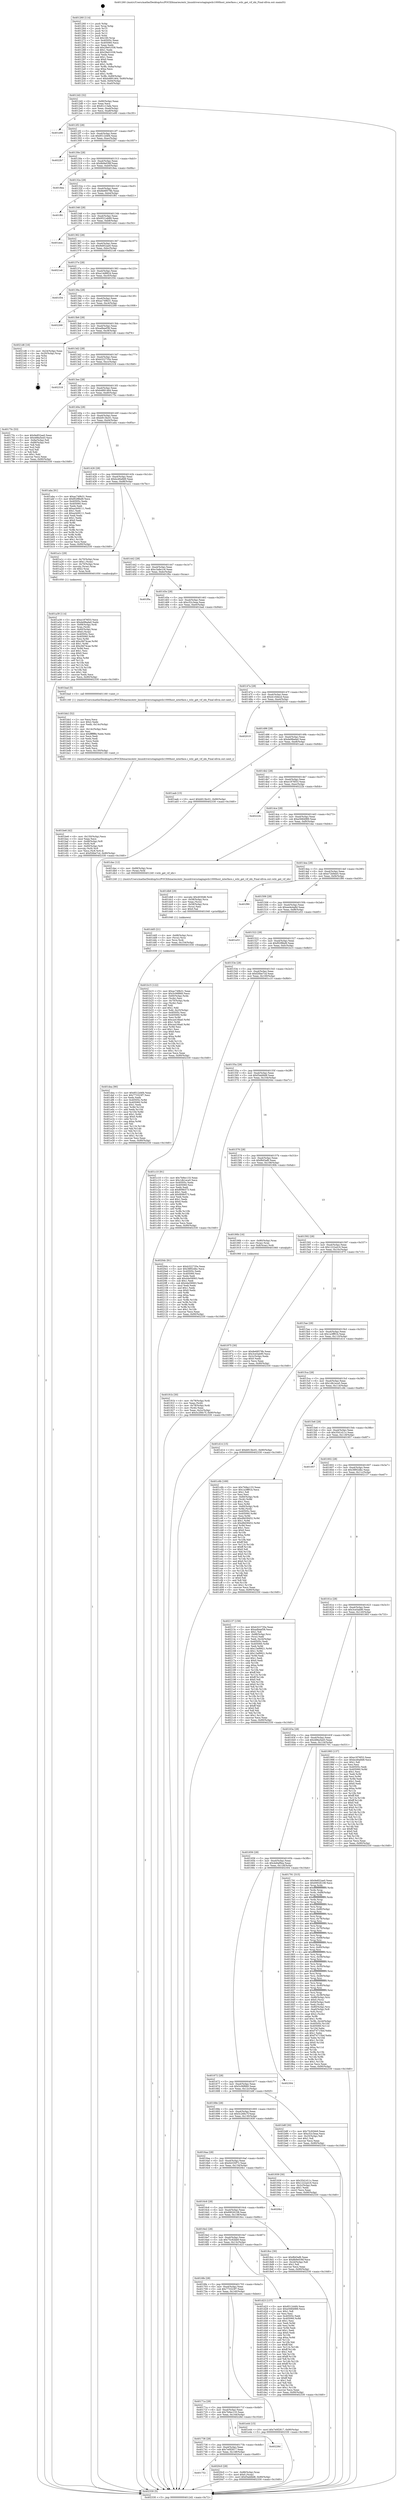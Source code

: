 digraph "0x401260" {
  label = "0x401260 (/mnt/c/Users/mathe/Desktop/tcc/POCII/binaries/extr_linuxdriversstagingwilc1000host_interface.c_wilc_get_vif_idx_Final-ollvm.out::main(0))"
  labelloc = "t"
  node[shape=record]

  Entry [label="",width=0.3,height=0.3,shape=circle,fillcolor=black,style=filled]
  "0x4012d2" [label="{
     0x4012d2 [32]\l
     | [instrs]\l
     &nbsp;&nbsp;0x4012d2 \<+6\>: mov -0x90(%rbp),%eax\l
     &nbsp;&nbsp;0x4012d8 \<+2\>: mov %eax,%ecx\l
     &nbsp;&nbsp;0x4012da \<+6\>: sub $0x81c13afa,%ecx\l
     &nbsp;&nbsp;0x4012e0 \<+6\>: mov %eax,-0xa4(%rbp)\l
     &nbsp;&nbsp;0x4012e6 \<+6\>: mov %ecx,-0xa8(%rbp)\l
     &nbsp;&nbsp;0x4012ec \<+6\>: je 0000000000401e90 \<main+0xc30\>\l
  }"]
  "0x401e90" [label="{
     0x401e90\l
  }", style=dashed]
  "0x4012f2" [label="{
     0x4012f2 [28]\l
     | [instrs]\l
     &nbsp;&nbsp;0x4012f2 \<+5\>: jmp 00000000004012f7 \<main+0x97\>\l
     &nbsp;&nbsp;0x4012f7 \<+6\>: mov -0xa4(%rbp),%eax\l
     &nbsp;&nbsp;0x4012fd \<+5\>: sub $0x8512d4f4,%eax\l
     &nbsp;&nbsp;0x401302 \<+6\>: mov %eax,-0xac(%rbp)\l
     &nbsp;&nbsp;0x401308 \<+6\>: je 00000000004022b7 \<main+0x1057\>\l
  }"]
  Exit [label="",width=0.3,height=0.3,shape=circle,fillcolor=black,style=filled,peripheries=2]
  "0x4022b7" [label="{
     0x4022b7\l
  }", style=dashed]
  "0x40130e" [label="{
     0x40130e [28]\l
     | [instrs]\l
     &nbsp;&nbsp;0x40130e \<+5\>: jmp 0000000000401313 \<main+0xb3\>\l
     &nbsp;&nbsp;0x401313 \<+6\>: mov -0xa4(%rbp),%eax\l
     &nbsp;&nbsp;0x401319 \<+5\>: sub $0x8b9e036f,%eax\l
     &nbsp;&nbsp;0x40131e \<+6\>: mov %eax,-0xb0(%rbp)\l
     &nbsp;&nbsp;0x401324 \<+6\>: je 00000000004018ea \<main+0x68a\>\l
  }"]
  "0x401752" [label="{
     0x401752\l
  }", style=dashed]
  "0x4018ea" [label="{
     0x4018ea\l
  }", style=dashed]
  "0x40132a" [label="{
     0x40132a [28]\l
     | [instrs]\l
     &nbsp;&nbsp;0x40132a \<+5\>: jmp 000000000040132f \<main+0xcf\>\l
     &nbsp;&nbsp;0x40132f \<+6\>: mov -0xa4(%rbp),%eax\l
     &nbsp;&nbsp;0x401335 \<+5\>: sub $0x8e68578b,%eax\l
     &nbsp;&nbsp;0x40133a \<+6\>: mov %eax,-0xb4(%rbp)\l
     &nbsp;&nbsp;0x401340 \<+6\>: je 0000000000401f81 \<main+0xd21\>\l
  }"]
  "0x4020c0" [label="{
     0x4020c0 [28]\l
     | [instrs]\l
     &nbsp;&nbsp;0x4020c0 \<+7\>: mov -0x88(%rbp),%rax\l
     &nbsp;&nbsp;0x4020c7 \<+6\>: movl $0x0,(%rax)\l
     &nbsp;&nbsp;0x4020cd \<+10\>: movl $0xf3abfdd8,-0x90(%rbp)\l
     &nbsp;&nbsp;0x4020d7 \<+5\>: jmp 0000000000402330 \<main+0x10d0\>\l
  }"]
  "0x401f81" [label="{
     0x401f81\l
  }", style=dashed]
  "0x401346" [label="{
     0x401346 [28]\l
     | [instrs]\l
     &nbsp;&nbsp;0x401346 \<+5\>: jmp 000000000040134b \<main+0xeb\>\l
     &nbsp;&nbsp;0x40134b \<+6\>: mov -0xa4(%rbp),%eax\l
     &nbsp;&nbsp;0x401351 \<+5\>: sub $0x9521eb89,%eax\l
     &nbsp;&nbsp;0x401356 \<+6\>: mov %eax,-0xb8(%rbp)\l
     &nbsp;&nbsp;0x40135c \<+6\>: je 0000000000401eb4 \<main+0xc54\>\l
  }"]
  "0x401736" [label="{
     0x401736 [28]\l
     | [instrs]\l
     &nbsp;&nbsp;0x401736 \<+5\>: jmp 000000000040173b \<main+0x4db\>\l
     &nbsp;&nbsp;0x40173b \<+6\>: mov -0xa4(%rbp),%eax\l
     &nbsp;&nbsp;0x401741 \<+5\>: sub $0x7e0f2817,%eax\l
     &nbsp;&nbsp;0x401746 \<+6\>: mov %eax,-0x148(%rbp)\l
     &nbsp;&nbsp;0x40174c \<+6\>: je 00000000004020c0 \<main+0xe60\>\l
  }"]
  "0x401eb4" [label="{
     0x401eb4\l
  }", style=dashed]
  "0x401362" [label="{
     0x401362 [28]\l
     | [instrs]\l
     &nbsp;&nbsp;0x401362 \<+5\>: jmp 0000000000401367 \<main+0x107\>\l
     &nbsp;&nbsp;0x401367 \<+6\>: mov -0xa4(%rbp),%eax\l
     &nbsp;&nbsp;0x40136d \<+5\>: sub $0x9e852ae0,%eax\l
     &nbsp;&nbsp;0x401372 \<+6\>: mov %eax,-0xbc(%rbp)\l
     &nbsp;&nbsp;0x401378 \<+6\>: je 00000000004021e6 \<main+0xf86\>\l
  }"]
  "0x40228d" [label="{
     0x40228d\l
  }", style=dashed]
  "0x4021e6" [label="{
     0x4021e6\l
  }", style=dashed]
  "0x40137e" [label="{
     0x40137e [28]\l
     | [instrs]\l
     &nbsp;&nbsp;0x40137e \<+5\>: jmp 0000000000401383 \<main+0x123\>\l
     &nbsp;&nbsp;0x401383 \<+6\>: mov -0xa4(%rbp),%eax\l
     &nbsp;&nbsp;0x401389 \<+5\>: sub $0xa14d8824,%eax\l
     &nbsp;&nbsp;0x40138e \<+6\>: mov %eax,-0xc0(%rbp)\l
     &nbsp;&nbsp;0x401394 \<+6\>: je 0000000000401f34 \<main+0xcd4\>\l
  }"]
  "0x40171a" [label="{
     0x40171a [28]\l
     | [instrs]\l
     &nbsp;&nbsp;0x40171a \<+5\>: jmp 000000000040171f \<main+0x4bf\>\l
     &nbsp;&nbsp;0x40171f \<+6\>: mov -0xa4(%rbp),%eax\l
     &nbsp;&nbsp;0x401725 \<+5\>: sub $0x7b9ec133,%eax\l
     &nbsp;&nbsp;0x40172a \<+6\>: mov %eax,-0x144(%rbp)\l
     &nbsp;&nbsp;0x401730 \<+6\>: je 000000000040228d \<main+0x102d\>\l
  }"]
  "0x401f34" [label="{
     0x401f34\l
  }", style=dashed]
  "0x40139a" [label="{
     0x40139a [28]\l
     | [instrs]\l
     &nbsp;&nbsp;0x40139a \<+5\>: jmp 000000000040139f \<main+0x13f\>\l
     &nbsp;&nbsp;0x40139f \<+6\>: mov -0xa4(%rbp),%eax\l
     &nbsp;&nbsp;0x4013a5 \<+5\>: sub $0xac749b31,%eax\l
     &nbsp;&nbsp;0x4013aa \<+6\>: mov %eax,-0xc4(%rbp)\l
     &nbsp;&nbsp;0x4013b0 \<+6\>: je 0000000000402268 \<main+0x1008\>\l
  }"]
  "0x401e44" [label="{
     0x401e44 [15]\l
     | [instrs]\l
     &nbsp;&nbsp;0x401e44 \<+10\>: movl $0x7e0f2817,-0x90(%rbp)\l
     &nbsp;&nbsp;0x401e4e \<+5\>: jmp 0000000000402330 \<main+0x10d0\>\l
  }"]
  "0x402268" [label="{
     0x402268\l
  }", style=dashed]
  "0x4013b6" [label="{
     0x4013b6 [28]\l
     | [instrs]\l
     &nbsp;&nbsp;0x4013b6 \<+5\>: jmp 00000000004013bb \<main+0x15b\>\l
     &nbsp;&nbsp;0x4013bb \<+6\>: mov -0xa4(%rbp),%eax\l
     &nbsp;&nbsp;0x4013c1 \<+5\>: sub $0xadbeef38,%eax\l
     &nbsp;&nbsp;0x4013c6 \<+6\>: mov %eax,-0xc8(%rbp)\l
     &nbsp;&nbsp;0x4013cc \<+6\>: je 00000000004021d6 \<main+0xf76\>\l
  }"]
  "0x401dea" [label="{
     0x401dea [90]\l
     | [instrs]\l
     &nbsp;&nbsp;0x401dea \<+5\>: mov $0x8512d4f4,%eax\l
     &nbsp;&nbsp;0x401def \<+5\>: mov $0x773323f7,%esi\l
     &nbsp;&nbsp;0x401df4 \<+2\>: xor %edx,%edx\l
     &nbsp;&nbsp;0x401df6 \<+8\>: mov 0x40505c,%r8d\l
     &nbsp;&nbsp;0x401dfe \<+8\>: mov 0x405060,%r9d\l
     &nbsp;&nbsp;0x401e06 \<+3\>: sub $0x1,%edx\l
     &nbsp;&nbsp;0x401e09 \<+3\>: mov %r8d,%r10d\l
     &nbsp;&nbsp;0x401e0c \<+3\>: add %edx,%r10d\l
     &nbsp;&nbsp;0x401e0f \<+4\>: imul %r10d,%r8d\l
     &nbsp;&nbsp;0x401e13 \<+4\>: and $0x1,%r8d\l
     &nbsp;&nbsp;0x401e17 \<+4\>: cmp $0x0,%r8d\l
     &nbsp;&nbsp;0x401e1b \<+4\>: sete %r11b\l
     &nbsp;&nbsp;0x401e1f \<+4\>: cmp $0xa,%r9d\l
     &nbsp;&nbsp;0x401e23 \<+3\>: setl %bl\l
     &nbsp;&nbsp;0x401e26 \<+3\>: mov %r11b,%r14b\l
     &nbsp;&nbsp;0x401e29 \<+3\>: and %bl,%r14b\l
     &nbsp;&nbsp;0x401e2c \<+3\>: xor %bl,%r11b\l
     &nbsp;&nbsp;0x401e2f \<+3\>: or %r11b,%r14b\l
     &nbsp;&nbsp;0x401e32 \<+4\>: test $0x1,%r14b\l
     &nbsp;&nbsp;0x401e36 \<+3\>: cmovne %esi,%eax\l
     &nbsp;&nbsp;0x401e39 \<+6\>: mov %eax,-0x90(%rbp)\l
     &nbsp;&nbsp;0x401e3f \<+5\>: jmp 0000000000402330 \<main+0x10d0\>\l
  }"]
  "0x4021d6" [label="{
     0x4021d6 [16]\l
     | [instrs]\l
     &nbsp;&nbsp;0x4021d6 \<+3\>: mov -0x24(%rbp),%eax\l
     &nbsp;&nbsp;0x4021d9 \<+4\>: lea -0x20(%rbp),%rsp\l
     &nbsp;&nbsp;0x4021dd \<+1\>: pop %rbx\l
     &nbsp;&nbsp;0x4021de \<+2\>: pop %r12\l
     &nbsp;&nbsp;0x4021e0 \<+2\>: pop %r14\l
     &nbsp;&nbsp;0x4021e2 \<+2\>: pop %r15\l
     &nbsp;&nbsp;0x4021e4 \<+1\>: pop %rbp\l
     &nbsp;&nbsp;0x4021e5 \<+1\>: ret\l
  }"]
  "0x4013d2" [label="{
     0x4013d2 [28]\l
     | [instrs]\l
     &nbsp;&nbsp;0x4013d2 \<+5\>: jmp 00000000004013d7 \<main+0x177\>\l
     &nbsp;&nbsp;0x4013d7 \<+6\>: mov -0xa4(%rbp),%eax\l
     &nbsp;&nbsp;0x4013dd \<+5\>: sub $0xb322735e,%eax\l
     &nbsp;&nbsp;0x4013e2 \<+6\>: mov %eax,-0xcc(%rbp)\l
     &nbsp;&nbsp;0x4013e8 \<+6\>: je 0000000000402318 \<main+0x10b8\>\l
  }"]
  "0x401dd5" [label="{
     0x401dd5 [21]\l
     | [instrs]\l
     &nbsp;&nbsp;0x401dd5 \<+4\>: mov -0x68(%rbp),%rcx\l
     &nbsp;&nbsp;0x401dd9 \<+3\>: mov (%rcx),%rcx\l
     &nbsp;&nbsp;0x401ddc \<+3\>: mov %rcx,%rdi\l
     &nbsp;&nbsp;0x401ddf \<+6\>: mov %eax,-0x154(%rbp)\l
     &nbsp;&nbsp;0x401de5 \<+5\>: call 0000000000401030 \<free@plt\>\l
     | [calls]\l
     &nbsp;&nbsp;0x401030 \{1\} (unknown)\l
  }"]
  "0x402318" [label="{
     0x402318\l
  }", style=dashed]
  "0x4013ee" [label="{
     0x4013ee [28]\l
     | [instrs]\l
     &nbsp;&nbsp;0x4013ee \<+5\>: jmp 00000000004013f3 \<main+0x193\>\l
     &nbsp;&nbsp;0x4013f3 \<+6\>: mov -0xa4(%rbp),%eax\l
     &nbsp;&nbsp;0x4013f9 \<+5\>: sub $0xb4891464,%eax\l
     &nbsp;&nbsp;0x4013fe \<+6\>: mov %eax,-0xd0(%rbp)\l
     &nbsp;&nbsp;0x401404 \<+6\>: je 000000000040175c \<main+0x4fc\>\l
  }"]
  "0x401db8" [label="{
     0x401db8 [29]\l
     | [instrs]\l
     &nbsp;&nbsp;0x401db8 \<+10\>: movabs $0x4030d6,%rdi\l
     &nbsp;&nbsp;0x401dc2 \<+4\>: mov -0x58(%rbp),%rcx\l
     &nbsp;&nbsp;0x401dc6 \<+2\>: mov %eax,(%rcx)\l
     &nbsp;&nbsp;0x401dc8 \<+4\>: mov -0x58(%rbp),%rcx\l
     &nbsp;&nbsp;0x401dcc \<+2\>: mov (%rcx),%esi\l
     &nbsp;&nbsp;0x401dce \<+2\>: mov $0x0,%al\l
     &nbsp;&nbsp;0x401dd0 \<+5\>: call 0000000000401040 \<printf@plt\>\l
     | [calls]\l
     &nbsp;&nbsp;0x401040 \{1\} (unknown)\l
  }"]
  "0x40175c" [label="{
     0x40175c [53]\l
     | [instrs]\l
     &nbsp;&nbsp;0x40175c \<+5\>: mov $0x9e852ae0,%eax\l
     &nbsp;&nbsp;0x401761 \<+5\>: mov $0x488a5ed3,%ecx\l
     &nbsp;&nbsp;0x401766 \<+6\>: mov -0x8a(%rbp),%dl\l
     &nbsp;&nbsp;0x40176c \<+7\>: mov -0x89(%rbp),%sil\l
     &nbsp;&nbsp;0x401773 \<+3\>: mov %dl,%dil\l
     &nbsp;&nbsp;0x401776 \<+3\>: and %sil,%dil\l
     &nbsp;&nbsp;0x401779 \<+3\>: xor %sil,%dl\l
     &nbsp;&nbsp;0x40177c \<+3\>: or %dl,%dil\l
     &nbsp;&nbsp;0x40177f \<+4\>: test $0x1,%dil\l
     &nbsp;&nbsp;0x401783 \<+3\>: cmovne %ecx,%eax\l
     &nbsp;&nbsp;0x401786 \<+6\>: mov %eax,-0x90(%rbp)\l
     &nbsp;&nbsp;0x40178c \<+5\>: jmp 0000000000402330 \<main+0x10d0\>\l
  }"]
  "0x40140a" [label="{
     0x40140a [28]\l
     | [instrs]\l
     &nbsp;&nbsp;0x40140a \<+5\>: jmp 000000000040140f \<main+0x1af\>\l
     &nbsp;&nbsp;0x40140f \<+6\>: mov -0xa4(%rbp),%eax\l
     &nbsp;&nbsp;0x401415 \<+5\>: sub $0xb913bc01,%eax\l
     &nbsp;&nbsp;0x40141a \<+6\>: mov %eax,-0xd4(%rbp)\l
     &nbsp;&nbsp;0x401420 \<+6\>: je 0000000000401aba \<main+0x85a\>\l
  }"]
  "0x402330" [label="{
     0x402330 [5]\l
     | [instrs]\l
     &nbsp;&nbsp;0x402330 \<+5\>: jmp 00000000004012d2 \<main+0x72\>\l
  }"]
  "0x401260" [label="{
     0x401260 [114]\l
     | [instrs]\l
     &nbsp;&nbsp;0x401260 \<+1\>: push %rbp\l
     &nbsp;&nbsp;0x401261 \<+3\>: mov %rsp,%rbp\l
     &nbsp;&nbsp;0x401264 \<+2\>: push %r15\l
     &nbsp;&nbsp;0x401266 \<+2\>: push %r14\l
     &nbsp;&nbsp;0x401268 \<+2\>: push %r12\l
     &nbsp;&nbsp;0x40126a \<+1\>: push %rbx\l
     &nbsp;&nbsp;0x40126b \<+7\>: sub $0x160,%rsp\l
     &nbsp;&nbsp;0x401272 \<+7\>: mov 0x40505c,%eax\l
     &nbsp;&nbsp;0x401279 \<+7\>: mov 0x405060,%ecx\l
     &nbsp;&nbsp;0x401280 \<+2\>: mov %eax,%edx\l
     &nbsp;&nbsp;0x401282 \<+6\>: add $0x29e01038,%edx\l
     &nbsp;&nbsp;0x401288 \<+3\>: sub $0x1,%edx\l
     &nbsp;&nbsp;0x40128b \<+6\>: sub $0x29e01038,%edx\l
     &nbsp;&nbsp;0x401291 \<+3\>: imul %edx,%eax\l
     &nbsp;&nbsp;0x401294 \<+3\>: and $0x1,%eax\l
     &nbsp;&nbsp;0x401297 \<+3\>: cmp $0x0,%eax\l
     &nbsp;&nbsp;0x40129a \<+4\>: sete %r8b\l
     &nbsp;&nbsp;0x40129e \<+4\>: and $0x1,%r8b\l
     &nbsp;&nbsp;0x4012a2 \<+7\>: mov %r8b,-0x8a(%rbp)\l
     &nbsp;&nbsp;0x4012a9 \<+3\>: cmp $0xa,%ecx\l
     &nbsp;&nbsp;0x4012ac \<+4\>: setl %r8b\l
     &nbsp;&nbsp;0x4012b0 \<+4\>: and $0x1,%r8b\l
     &nbsp;&nbsp;0x4012b4 \<+7\>: mov %r8b,-0x89(%rbp)\l
     &nbsp;&nbsp;0x4012bb \<+10\>: movl $0xb4891464,-0x90(%rbp)\l
     &nbsp;&nbsp;0x4012c5 \<+6\>: mov %edi,-0x94(%rbp)\l
     &nbsp;&nbsp;0x4012cb \<+7\>: mov %rsi,-0xa0(%rbp)\l
  }"]
  "0x4016fe" [label="{
     0x4016fe [28]\l
     | [instrs]\l
     &nbsp;&nbsp;0x4016fe \<+5\>: jmp 0000000000401703 \<main+0x4a3\>\l
     &nbsp;&nbsp;0x401703 \<+6\>: mov -0xa4(%rbp),%eax\l
     &nbsp;&nbsp;0x401709 \<+5\>: sub $0x773323f7,%eax\l
     &nbsp;&nbsp;0x40170e \<+6\>: mov %eax,-0x140(%rbp)\l
     &nbsp;&nbsp;0x401714 \<+6\>: je 0000000000401e44 \<main+0xbe4\>\l
  }"]
  "0x401aba" [label="{
     0x401aba [91]\l
     | [instrs]\l
     &nbsp;&nbsp;0x401aba \<+5\>: mov $0xac749b31,%eax\l
     &nbsp;&nbsp;0x401abf \<+5\>: mov $0xf02f8bd9,%ecx\l
     &nbsp;&nbsp;0x401ac4 \<+7\>: mov 0x40505c,%edx\l
     &nbsp;&nbsp;0x401acb \<+7\>: mov 0x405060,%esi\l
     &nbsp;&nbsp;0x401ad2 \<+2\>: mov %edx,%edi\l
     &nbsp;&nbsp;0x401ad4 \<+6\>: add $0xacb09111,%edi\l
     &nbsp;&nbsp;0x401ada \<+3\>: sub $0x1,%edi\l
     &nbsp;&nbsp;0x401add \<+6\>: sub $0xacb09111,%edi\l
     &nbsp;&nbsp;0x401ae3 \<+3\>: imul %edi,%edx\l
     &nbsp;&nbsp;0x401ae6 \<+3\>: and $0x1,%edx\l
     &nbsp;&nbsp;0x401ae9 \<+3\>: cmp $0x0,%edx\l
     &nbsp;&nbsp;0x401aec \<+4\>: sete %r8b\l
     &nbsp;&nbsp;0x401af0 \<+3\>: cmp $0xa,%esi\l
     &nbsp;&nbsp;0x401af3 \<+4\>: setl %r9b\l
     &nbsp;&nbsp;0x401af7 \<+3\>: mov %r8b,%r10b\l
     &nbsp;&nbsp;0x401afa \<+3\>: and %r9b,%r10b\l
     &nbsp;&nbsp;0x401afd \<+3\>: xor %r9b,%r8b\l
     &nbsp;&nbsp;0x401b00 \<+3\>: or %r8b,%r10b\l
     &nbsp;&nbsp;0x401b03 \<+4\>: test $0x1,%r10b\l
     &nbsp;&nbsp;0x401b07 \<+3\>: cmovne %ecx,%eax\l
     &nbsp;&nbsp;0x401b0a \<+6\>: mov %eax,-0x90(%rbp)\l
     &nbsp;&nbsp;0x401b10 \<+5\>: jmp 0000000000402330 \<main+0x10d0\>\l
  }"]
  "0x401426" [label="{
     0x401426 [28]\l
     | [instrs]\l
     &nbsp;&nbsp;0x401426 \<+5\>: jmp 000000000040142b \<main+0x1cb\>\l
     &nbsp;&nbsp;0x40142b \<+6\>: mov -0xa4(%rbp),%eax\l
     &nbsp;&nbsp;0x401431 \<+5\>: sub $0xbcd0a9d9,%eax\l
     &nbsp;&nbsp;0x401436 \<+6\>: mov %eax,-0xd8(%rbp)\l
     &nbsp;&nbsp;0x40143c \<+6\>: je 0000000000401a1c \<main+0x7bc\>\l
  }"]
  "0x401d23" [label="{
     0x401d23 [137]\l
     | [instrs]\l
     &nbsp;&nbsp;0x401d23 \<+5\>: mov $0x8512d4f4,%eax\l
     &nbsp;&nbsp;0x401d28 \<+5\>: mov $0xe5684989,%ecx\l
     &nbsp;&nbsp;0x401d2d \<+2\>: mov $0x1,%dl\l
     &nbsp;&nbsp;0x401d2f \<+2\>: xor %esi,%esi\l
     &nbsp;&nbsp;0x401d31 \<+7\>: mov 0x40505c,%edi\l
     &nbsp;&nbsp;0x401d38 \<+8\>: mov 0x405060,%r8d\l
     &nbsp;&nbsp;0x401d40 \<+3\>: sub $0x1,%esi\l
     &nbsp;&nbsp;0x401d43 \<+3\>: mov %edi,%r9d\l
     &nbsp;&nbsp;0x401d46 \<+3\>: add %esi,%r9d\l
     &nbsp;&nbsp;0x401d49 \<+4\>: imul %r9d,%edi\l
     &nbsp;&nbsp;0x401d4d \<+3\>: and $0x1,%edi\l
     &nbsp;&nbsp;0x401d50 \<+3\>: cmp $0x0,%edi\l
     &nbsp;&nbsp;0x401d53 \<+4\>: sete %r10b\l
     &nbsp;&nbsp;0x401d57 \<+4\>: cmp $0xa,%r8d\l
     &nbsp;&nbsp;0x401d5b \<+4\>: setl %r11b\l
     &nbsp;&nbsp;0x401d5f \<+3\>: mov %r10b,%bl\l
     &nbsp;&nbsp;0x401d62 \<+3\>: xor $0xff,%bl\l
     &nbsp;&nbsp;0x401d65 \<+3\>: mov %r11b,%r14b\l
     &nbsp;&nbsp;0x401d68 \<+4\>: xor $0xff,%r14b\l
     &nbsp;&nbsp;0x401d6c \<+3\>: xor $0x1,%dl\l
     &nbsp;&nbsp;0x401d6f \<+3\>: mov %bl,%r15b\l
     &nbsp;&nbsp;0x401d72 \<+4\>: and $0xff,%r15b\l
     &nbsp;&nbsp;0x401d76 \<+3\>: and %dl,%r10b\l
     &nbsp;&nbsp;0x401d79 \<+3\>: mov %r14b,%r12b\l
     &nbsp;&nbsp;0x401d7c \<+4\>: and $0xff,%r12b\l
     &nbsp;&nbsp;0x401d80 \<+3\>: and %dl,%r11b\l
     &nbsp;&nbsp;0x401d83 \<+3\>: or %r10b,%r15b\l
     &nbsp;&nbsp;0x401d86 \<+3\>: or %r11b,%r12b\l
     &nbsp;&nbsp;0x401d89 \<+3\>: xor %r12b,%r15b\l
     &nbsp;&nbsp;0x401d8c \<+3\>: or %r14b,%bl\l
     &nbsp;&nbsp;0x401d8f \<+3\>: xor $0xff,%bl\l
     &nbsp;&nbsp;0x401d92 \<+3\>: or $0x1,%dl\l
     &nbsp;&nbsp;0x401d95 \<+2\>: and %dl,%bl\l
     &nbsp;&nbsp;0x401d97 \<+3\>: or %bl,%r15b\l
     &nbsp;&nbsp;0x401d9a \<+4\>: test $0x1,%r15b\l
     &nbsp;&nbsp;0x401d9e \<+3\>: cmovne %ecx,%eax\l
     &nbsp;&nbsp;0x401da1 \<+6\>: mov %eax,-0x90(%rbp)\l
     &nbsp;&nbsp;0x401da7 \<+5\>: jmp 0000000000402330 \<main+0x10d0\>\l
  }"]
  "0x401a1c" [label="{
     0x401a1c [29]\l
     | [instrs]\l
     &nbsp;&nbsp;0x401a1c \<+4\>: mov -0x70(%rbp),%rax\l
     &nbsp;&nbsp;0x401a20 \<+6\>: movl $0x1,(%rax)\l
     &nbsp;&nbsp;0x401a26 \<+4\>: mov -0x70(%rbp),%rax\l
     &nbsp;&nbsp;0x401a2a \<+3\>: movslq (%rax),%rax\l
     &nbsp;&nbsp;0x401a2d \<+4\>: shl $0x2,%rax\l
     &nbsp;&nbsp;0x401a31 \<+3\>: mov %rax,%rdi\l
     &nbsp;&nbsp;0x401a34 \<+5\>: call 0000000000401050 \<malloc@plt\>\l
     | [calls]\l
     &nbsp;&nbsp;0x401050 \{1\} (unknown)\l
  }"]
  "0x401442" [label="{
     0x401442 [28]\l
     | [instrs]\l
     &nbsp;&nbsp;0x401442 \<+5\>: jmp 0000000000401447 \<main+0x1e7\>\l
     &nbsp;&nbsp;0x401447 \<+6\>: mov -0xa4(%rbp),%eax\l
     &nbsp;&nbsp;0x40144d \<+5\>: sub $0xc3a8e1c6,%eax\l
     &nbsp;&nbsp;0x401452 \<+6\>: mov %eax,-0xdc(%rbp)\l
     &nbsp;&nbsp;0x401458 \<+6\>: je 0000000000401f0a \<main+0xcaa\>\l
  }"]
  "0x401be6" [label="{
     0x401be6 [42]\l
     | [instrs]\l
     &nbsp;&nbsp;0x401be6 \<+6\>: mov -0x150(%rbp),%ecx\l
     &nbsp;&nbsp;0x401bec \<+3\>: imul %eax,%ecx\l
     &nbsp;&nbsp;0x401bef \<+4\>: mov -0x68(%rbp),%r8\l
     &nbsp;&nbsp;0x401bf3 \<+3\>: mov (%r8),%r8\l
     &nbsp;&nbsp;0x401bf6 \<+4\>: mov -0x60(%rbp),%r9\l
     &nbsp;&nbsp;0x401bfa \<+3\>: movslq (%r9),%r9\l
     &nbsp;&nbsp;0x401bfd \<+4\>: mov %ecx,(%r8,%r9,4)\l
     &nbsp;&nbsp;0x401c01 \<+10\>: movl $0xf26be7cd,-0x90(%rbp)\l
     &nbsp;&nbsp;0x401c0b \<+5\>: jmp 0000000000402330 \<main+0x10d0\>\l
  }"]
  "0x401f0a" [label="{
     0x401f0a\l
  }", style=dashed]
  "0x40145e" [label="{
     0x40145e [28]\l
     | [instrs]\l
     &nbsp;&nbsp;0x40145e \<+5\>: jmp 0000000000401463 \<main+0x203\>\l
     &nbsp;&nbsp;0x401463 \<+6\>: mov -0xa4(%rbp),%eax\l
     &nbsp;&nbsp;0x401469 \<+5\>: sub $0xc52c3eaa,%eax\l
     &nbsp;&nbsp;0x40146e \<+6\>: mov %eax,-0xe0(%rbp)\l
     &nbsp;&nbsp;0x401474 \<+6\>: je 0000000000401bad \<main+0x94d\>\l
  }"]
  "0x401bb2" [label="{
     0x401bb2 [52]\l
     | [instrs]\l
     &nbsp;&nbsp;0x401bb2 \<+2\>: xor %ecx,%ecx\l
     &nbsp;&nbsp;0x401bb4 \<+5\>: mov $0x2,%edx\l
     &nbsp;&nbsp;0x401bb9 \<+6\>: mov %edx,-0x14c(%rbp)\l
     &nbsp;&nbsp;0x401bbf \<+1\>: cltd\l
     &nbsp;&nbsp;0x401bc0 \<+6\>: mov -0x14c(%rbp),%esi\l
     &nbsp;&nbsp;0x401bc6 \<+2\>: idiv %esi\l
     &nbsp;&nbsp;0x401bc8 \<+6\>: imul $0xfffffffe,%edx,%edx\l
     &nbsp;&nbsp;0x401bce \<+2\>: mov %ecx,%edi\l
     &nbsp;&nbsp;0x401bd0 \<+2\>: sub %edx,%edi\l
     &nbsp;&nbsp;0x401bd2 \<+2\>: mov %ecx,%edx\l
     &nbsp;&nbsp;0x401bd4 \<+3\>: sub $0x1,%edx\l
     &nbsp;&nbsp;0x401bd7 \<+2\>: add %edx,%edi\l
     &nbsp;&nbsp;0x401bd9 \<+2\>: sub %edi,%ecx\l
     &nbsp;&nbsp;0x401bdb \<+6\>: mov %ecx,-0x150(%rbp)\l
     &nbsp;&nbsp;0x401be1 \<+5\>: call 0000000000401160 \<next_i\>\l
     | [calls]\l
     &nbsp;&nbsp;0x401160 \{1\} (/mnt/c/Users/mathe/Desktop/tcc/POCII/binaries/extr_linuxdriversstagingwilc1000host_interface.c_wilc_get_vif_idx_Final-ollvm.out::next_i)\l
  }"]
  "0x401bad" [label="{
     0x401bad [5]\l
     | [instrs]\l
     &nbsp;&nbsp;0x401bad \<+5\>: call 0000000000401160 \<next_i\>\l
     | [calls]\l
     &nbsp;&nbsp;0x401160 \{1\} (/mnt/c/Users/mathe/Desktop/tcc/POCII/binaries/extr_linuxdriversstagingwilc1000host_interface.c_wilc_get_vif_idx_Final-ollvm.out::next_i)\l
  }"]
  "0x40147a" [label="{
     0x40147a [28]\l
     | [instrs]\l
     &nbsp;&nbsp;0x40147a \<+5\>: jmp 000000000040147f \<main+0x21f\>\l
     &nbsp;&nbsp;0x40147f \<+6\>: mov -0xa4(%rbp),%eax\l
     &nbsp;&nbsp;0x401485 \<+5\>: sub $0xdc16decd,%eax\l
     &nbsp;&nbsp;0x40148a \<+6\>: mov %eax,-0xe4(%rbp)\l
     &nbsp;&nbsp;0x401490 \<+6\>: je 0000000000402019 \<main+0xdb9\>\l
  }"]
  "0x401a39" [label="{
     0x401a39 [114]\l
     | [instrs]\l
     &nbsp;&nbsp;0x401a39 \<+5\>: mov $0xe1876f33,%ecx\l
     &nbsp;&nbsp;0x401a3e \<+5\>: mov $0xde98ada0,%edx\l
     &nbsp;&nbsp;0x401a43 \<+4\>: mov -0x68(%rbp),%rdi\l
     &nbsp;&nbsp;0x401a47 \<+3\>: mov %rax,(%rdi)\l
     &nbsp;&nbsp;0x401a4a \<+4\>: mov -0x60(%rbp),%rax\l
     &nbsp;&nbsp;0x401a4e \<+6\>: movl $0x0,(%rax)\l
     &nbsp;&nbsp;0x401a54 \<+7\>: mov 0x40505c,%esi\l
     &nbsp;&nbsp;0x401a5b \<+8\>: mov 0x405060,%r8d\l
     &nbsp;&nbsp;0x401a63 \<+3\>: mov %esi,%r9d\l
     &nbsp;&nbsp;0x401a66 \<+7\>: add $0xc9d74cae,%r9d\l
     &nbsp;&nbsp;0x401a6d \<+4\>: sub $0x1,%r9d\l
     &nbsp;&nbsp;0x401a71 \<+7\>: sub $0xc9d74cae,%r9d\l
     &nbsp;&nbsp;0x401a78 \<+4\>: imul %r9d,%esi\l
     &nbsp;&nbsp;0x401a7c \<+3\>: and $0x1,%esi\l
     &nbsp;&nbsp;0x401a7f \<+3\>: cmp $0x0,%esi\l
     &nbsp;&nbsp;0x401a82 \<+4\>: sete %r10b\l
     &nbsp;&nbsp;0x401a86 \<+4\>: cmp $0xa,%r8d\l
     &nbsp;&nbsp;0x401a8a \<+4\>: setl %r11b\l
     &nbsp;&nbsp;0x401a8e \<+3\>: mov %r10b,%bl\l
     &nbsp;&nbsp;0x401a91 \<+3\>: and %r11b,%bl\l
     &nbsp;&nbsp;0x401a94 \<+3\>: xor %r11b,%r10b\l
     &nbsp;&nbsp;0x401a97 \<+3\>: or %r10b,%bl\l
     &nbsp;&nbsp;0x401a9a \<+3\>: test $0x1,%bl\l
     &nbsp;&nbsp;0x401a9d \<+3\>: cmovne %edx,%ecx\l
     &nbsp;&nbsp;0x401aa0 \<+6\>: mov %ecx,-0x90(%rbp)\l
     &nbsp;&nbsp;0x401aa6 \<+5\>: jmp 0000000000402330 \<main+0x10d0\>\l
  }"]
  "0x402019" [label="{
     0x402019\l
  }", style=dashed]
  "0x401496" [label="{
     0x401496 [28]\l
     | [instrs]\l
     &nbsp;&nbsp;0x401496 \<+5\>: jmp 000000000040149b \<main+0x23b\>\l
     &nbsp;&nbsp;0x40149b \<+6\>: mov -0xa4(%rbp),%eax\l
     &nbsp;&nbsp;0x4014a1 \<+5\>: sub $0xde98ada0,%eax\l
     &nbsp;&nbsp;0x4014a6 \<+6\>: mov %eax,-0xe8(%rbp)\l
     &nbsp;&nbsp;0x4014ac \<+6\>: je 0000000000401aab \<main+0x84b\>\l
  }"]
  "0x40191b" [label="{
     0x40191b [30]\l
     | [instrs]\l
     &nbsp;&nbsp;0x40191b \<+4\>: mov -0x78(%rbp),%rdi\l
     &nbsp;&nbsp;0x40191f \<+2\>: mov %eax,(%rdi)\l
     &nbsp;&nbsp;0x401921 \<+4\>: mov -0x78(%rbp),%rdi\l
     &nbsp;&nbsp;0x401925 \<+2\>: mov (%rdi),%eax\l
     &nbsp;&nbsp;0x401927 \<+3\>: mov %eax,-0x2c(%rbp)\l
     &nbsp;&nbsp;0x40192a \<+10\>: movl $0x5c266c7f,-0x90(%rbp)\l
     &nbsp;&nbsp;0x401934 \<+5\>: jmp 0000000000402330 \<main+0x10d0\>\l
  }"]
  "0x401aab" [label="{
     0x401aab [15]\l
     | [instrs]\l
     &nbsp;&nbsp;0x401aab \<+10\>: movl $0xb913bc01,-0x90(%rbp)\l
     &nbsp;&nbsp;0x401ab5 \<+5\>: jmp 0000000000402330 \<main+0x10d0\>\l
  }"]
  "0x4014b2" [label="{
     0x4014b2 [28]\l
     | [instrs]\l
     &nbsp;&nbsp;0x4014b2 \<+5\>: jmp 00000000004014b7 \<main+0x257\>\l
     &nbsp;&nbsp;0x4014b7 \<+6\>: mov -0xa4(%rbp),%eax\l
     &nbsp;&nbsp;0x4014bd \<+5\>: sub $0xe1876f33,%eax\l
     &nbsp;&nbsp;0x4014c2 \<+6\>: mov %eax,-0xec(%rbp)\l
     &nbsp;&nbsp;0x4014c8 \<+6\>: je 000000000040222b \<main+0xfcb\>\l
  }"]
  "0x4016e2" [label="{
     0x4016e2 [28]\l
     | [instrs]\l
     &nbsp;&nbsp;0x4016e2 \<+5\>: jmp 00000000004016e7 \<main+0x487\>\l
     &nbsp;&nbsp;0x4016e7 \<+6\>: mov -0xa4(%rbp),%eax\l
     &nbsp;&nbsp;0x4016ed \<+5\>: sub $0x75c92bb9,%eax\l
     &nbsp;&nbsp;0x4016f2 \<+6\>: mov %eax,-0x13c(%rbp)\l
     &nbsp;&nbsp;0x4016f8 \<+6\>: je 0000000000401d23 \<main+0xac3\>\l
  }"]
  "0x40222b" [label="{
     0x40222b\l
  }", style=dashed]
  "0x4014ce" [label="{
     0x4014ce [28]\l
     | [instrs]\l
     &nbsp;&nbsp;0x4014ce \<+5\>: jmp 00000000004014d3 \<main+0x273\>\l
     &nbsp;&nbsp;0x4014d3 \<+6\>: mov -0xa4(%rbp),%eax\l
     &nbsp;&nbsp;0x4014d9 \<+5\>: sub $0xe5684989,%eax\l
     &nbsp;&nbsp;0x4014de \<+6\>: mov %eax,-0xf0(%rbp)\l
     &nbsp;&nbsp;0x4014e4 \<+6\>: je 0000000000401dac \<main+0xb4c\>\l
  }"]
  "0x4018cc" [label="{
     0x4018cc [30]\l
     | [instrs]\l
     &nbsp;&nbsp;0x4018cc \<+5\>: mov $0xf6d3af6,%eax\l
     &nbsp;&nbsp;0x4018d1 \<+5\>: mov $0x8b9e036f,%ecx\l
     &nbsp;&nbsp;0x4018d6 \<+3\>: mov -0x2d(%rbp),%dl\l
     &nbsp;&nbsp;0x4018d9 \<+3\>: test $0x1,%dl\l
     &nbsp;&nbsp;0x4018dc \<+3\>: cmovne %ecx,%eax\l
     &nbsp;&nbsp;0x4018df \<+6\>: mov %eax,-0x90(%rbp)\l
     &nbsp;&nbsp;0x4018e5 \<+5\>: jmp 0000000000402330 \<main+0x10d0\>\l
  }"]
  "0x401dac" [label="{
     0x401dac [12]\l
     | [instrs]\l
     &nbsp;&nbsp;0x401dac \<+4\>: mov -0x68(%rbp),%rax\l
     &nbsp;&nbsp;0x401db0 \<+3\>: mov (%rax),%rdi\l
     &nbsp;&nbsp;0x401db3 \<+5\>: call 0000000000401240 \<wilc_get_vif_idx\>\l
     | [calls]\l
     &nbsp;&nbsp;0x401240 \{1\} (/mnt/c/Users/mathe/Desktop/tcc/POCII/binaries/extr_linuxdriversstagingwilc1000host_interface.c_wilc_get_vif_idx_Final-ollvm.out::wilc_get_vif_idx)\l
  }"]
  "0x4014ea" [label="{
     0x4014ea [28]\l
     | [instrs]\l
     &nbsp;&nbsp;0x4014ea \<+5\>: jmp 00000000004014ef \<main+0x28f\>\l
     &nbsp;&nbsp;0x4014ef \<+6\>: mov -0xa4(%rbp),%eax\l
     &nbsp;&nbsp;0x4014f5 \<+5\>: sub $0xe72b9eb5,%eax\l
     &nbsp;&nbsp;0x4014fa \<+6\>: mov %eax,-0xf4(%rbp)\l
     &nbsp;&nbsp;0x401500 \<+6\>: je 0000000000401f90 \<main+0xd30\>\l
  }"]
  "0x4016c6" [label="{
     0x4016c6 [28]\l
     | [instrs]\l
     &nbsp;&nbsp;0x4016c6 \<+5\>: jmp 00000000004016cb \<main+0x46b\>\l
     &nbsp;&nbsp;0x4016cb \<+6\>: mov -0xa4(%rbp),%eax\l
     &nbsp;&nbsp;0x4016d1 \<+5\>: sub $0x69026108,%eax\l
     &nbsp;&nbsp;0x4016d6 \<+6\>: mov %eax,-0x138(%rbp)\l
     &nbsp;&nbsp;0x4016dc \<+6\>: je 00000000004018cc \<main+0x66c\>\l
  }"]
  "0x401f90" [label="{
     0x401f90\l
  }", style=dashed]
  "0x401506" [label="{
     0x401506 [28]\l
     | [instrs]\l
     &nbsp;&nbsp;0x401506 \<+5\>: jmp 000000000040150b \<main+0x2ab\>\l
     &nbsp;&nbsp;0x40150b \<+6\>: mov -0xa4(%rbp),%eax\l
     &nbsp;&nbsp;0x401511 \<+5\>: sub $0xee4e4a8d,%eax\l
     &nbsp;&nbsp;0x401516 \<+6\>: mov %eax,-0xf8(%rbp)\l
     &nbsp;&nbsp;0x40151c \<+6\>: je 0000000000401e53 \<main+0xbf3\>\l
  }"]
  "0x4020b1" [label="{
     0x4020b1\l
  }", style=dashed]
  "0x401e53" [label="{
     0x401e53\l
  }", style=dashed]
  "0x401522" [label="{
     0x401522 [28]\l
     | [instrs]\l
     &nbsp;&nbsp;0x401522 \<+5\>: jmp 0000000000401527 \<main+0x2c7\>\l
     &nbsp;&nbsp;0x401527 \<+6\>: mov -0xa4(%rbp),%eax\l
     &nbsp;&nbsp;0x40152d \<+5\>: sub $0xf02f8bd9,%eax\l
     &nbsp;&nbsp;0x401532 \<+6\>: mov %eax,-0xfc(%rbp)\l
     &nbsp;&nbsp;0x401538 \<+6\>: je 0000000000401b15 \<main+0x8b5\>\l
  }"]
  "0x4016aa" [label="{
     0x4016aa [28]\l
     | [instrs]\l
     &nbsp;&nbsp;0x4016aa \<+5\>: jmp 00000000004016af \<main+0x44f\>\l
     &nbsp;&nbsp;0x4016af \<+6\>: mov -0xa4(%rbp),%eax\l
     &nbsp;&nbsp;0x4016b5 \<+5\>: sub $0x64335f72,%eax\l
     &nbsp;&nbsp;0x4016ba \<+6\>: mov %eax,-0x134(%rbp)\l
     &nbsp;&nbsp;0x4016c0 \<+6\>: je 00000000004020b1 \<main+0xe51\>\l
  }"]
  "0x401b15" [label="{
     0x401b15 [122]\l
     | [instrs]\l
     &nbsp;&nbsp;0x401b15 \<+5\>: mov $0xac749b31,%eax\l
     &nbsp;&nbsp;0x401b1a \<+5\>: mov $0x5c06f660,%ecx\l
     &nbsp;&nbsp;0x401b1f \<+4\>: mov -0x60(%rbp),%rdx\l
     &nbsp;&nbsp;0x401b23 \<+2\>: mov (%rdx),%esi\l
     &nbsp;&nbsp;0x401b25 \<+4\>: mov -0x70(%rbp),%rdx\l
     &nbsp;&nbsp;0x401b29 \<+2\>: cmp (%rdx),%esi\l
     &nbsp;&nbsp;0x401b2b \<+4\>: setl %dil\l
     &nbsp;&nbsp;0x401b2f \<+4\>: and $0x1,%dil\l
     &nbsp;&nbsp;0x401b33 \<+4\>: mov %dil,-0x25(%rbp)\l
     &nbsp;&nbsp;0x401b37 \<+7\>: mov 0x40505c,%esi\l
     &nbsp;&nbsp;0x401b3e \<+8\>: mov 0x405060,%r8d\l
     &nbsp;&nbsp;0x401b46 \<+3\>: mov %esi,%r9d\l
     &nbsp;&nbsp;0x401b49 \<+7\>: add $0xca416ba0,%r9d\l
     &nbsp;&nbsp;0x401b50 \<+4\>: sub $0x1,%r9d\l
     &nbsp;&nbsp;0x401b54 \<+7\>: sub $0xca416ba0,%r9d\l
     &nbsp;&nbsp;0x401b5b \<+4\>: imul %r9d,%esi\l
     &nbsp;&nbsp;0x401b5f \<+3\>: and $0x1,%esi\l
     &nbsp;&nbsp;0x401b62 \<+3\>: cmp $0x0,%esi\l
     &nbsp;&nbsp;0x401b65 \<+4\>: sete %dil\l
     &nbsp;&nbsp;0x401b69 \<+4\>: cmp $0xa,%r8d\l
     &nbsp;&nbsp;0x401b6d \<+4\>: setl %r10b\l
     &nbsp;&nbsp;0x401b71 \<+3\>: mov %dil,%r11b\l
     &nbsp;&nbsp;0x401b74 \<+3\>: and %r10b,%r11b\l
     &nbsp;&nbsp;0x401b77 \<+3\>: xor %r10b,%dil\l
     &nbsp;&nbsp;0x401b7a \<+3\>: or %dil,%r11b\l
     &nbsp;&nbsp;0x401b7d \<+4\>: test $0x1,%r11b\l
     &nbsp;&nbsp;0x401b81 \<+3\>: cmovne %ecx,%eax\l
     &nbsp;&nbsp;0x401b84 \<+6\>: mov %eax,-0x90(%rbp)\l
     &nbsp;&nbsp;0x401b8a \<+5\>: jmp 0000000000402330 \<main+0x10d0\>\l
  }"]
  "0x40153e" [label="{
     0x40153e [28]\l
     | [instrs]\l
     &nbsp;&nbsp;0x40153e \<+5\>: jmp 0000000000401543 \<main+0x2e3\>\l
     &nbsp;&nbsp;0x401543 \<+6\>: mov -0xa4(%rbp),%eax\l
     &nbsp;&nbsp;0x401549 \<+5\>: sub $0xf26be7cd,%eax\l
     &nbsp;&nbsp;0x40154e \<+6\>: mov %eax,-0x100(%rbp)\l
     &nbsp;&nbsp;0x401554 \<+6\>: je 0000000000401c10 \<main+0x9b0\>\l
  }"]
  "0x401939" [label="{
     0x401939 [30]\l
     | [instrs]\l
     &nbsp;&nbsp;0x401939 \<+5\>: mov $0x3541d11c,%eax\l
     &nbsp;&nbsp;0x40193e \<+5\>: mov $0x1222a416,%ecx\l
     &nbsp;&nbsp;0x401943 \<+3\>: mov -0x2c(%rbp),%edx\l
     &nbsp;&nbsp;0x401946 \<+3\>: cmp $0x1,%edx\l
     &nbsp;&nbsp;0x401949 \<+3\>: cmovl %ecx,%eax\l
     &nbsp;&nbsp;0x40194c \<+6\>: mov %eax,-0x90(%rbp)\l
     &nbsp;&nbsp;0x401952 \<+5\>: jmp 0000000000402330 \<main+0x10d0\>\l
  }"]
  "0x401c10" [label="{
     0x401c10 [91]\l
     | [instrs]\l
     &nbsp;&nbsp;0x401c10 \<+5\>: mov $0x7b9ec133,%eax\l
     &nbsp;&nbsp;0x401c15 \<+5\>: mov $0x1db1eca5,%ecx\l
     &nbsp;&nbsp;0x401c1a \<+7\>: mov 0x40505c,%edx\l
     &nbsp;&nbsp;0x401c21 \<+7\>: mov 0x405060,%esi\l
     &nbsp;&nbsp;0x401c28 \<+2\>: mov %edx,%edi\l
     &nbsp;&nbsp;0x401c2a \<+6\>: sub $0x809b573,%edi\l
     &nbsp;&nbsp;0x401c30 \<+3\>: sub $0x1,%edi\l
     &nbsp;&nbsp;0x401c33 \<+6\>: add $0x809b573,%edi\l
     &nbsp;&nbsp;0x401c39 \<+3\>: imul %edi,%edx\l
     &nbsp;&nbsp;0x401c3c \<+3\>: and $0x1,%edx\l
     &nbsp;&nbsp;0x401c3f \<+3\>: cmp $0x0,%edx\l
     &nbsp;&nbsp;0x401c42 \<+4\>: sete %r8b\l
     &nbsp;&nbsp;0x401c46 \<+3\>: cmp $0xa,%esi\l
     &nbsp;&nbsp;0x401c49 \<+4\>: setl %r9b\l
     &nbsp;&nbsp;0x401c4d \<+3\>: mov %r8b,%r10b\l
     &nbsp;&nbsp;0x401c50 \<+3\>: and %r9b,%r10b\l
     &nbsp;&nbsp;0x401c53 \<+3\>: xor %r9b,%r8b\l
     &nbsp;&nbsp;0x401c56 \<+3\>: or %r8b,%r10b\l
     &nbsp;&nbsp;0x401c59 \<+4\>: test $0x1,%r10b\l
     &nbsp;&nbsp;0x401c5d \<+3\>: cmovne %ecx,%eax\l
     &nbsp;&nbsp;0x401c60 \<+6\>: mov %eax,-0x90(%rbp)\l
     &nbsp;&nbsp;0x401c66 \<+5\>: jmp 0000000000402330 \<main+0x10d0\>\l
  }"]
  "0x40155a" [label="{
     0x40155a [28]\l
     | [instrs]\l
     &nbsp;&nbsp;0x40155a \<+5\>: jmp 000000000040155f \<main+0x2ff\>\l
     &nbsp;&nbsp;0x40155f \<+6\>: mov -0xa4(%rbp),%eax\l
     &nbsp;&nbsp;0x401565 \<+5\>: sub $0xf3abfdd8,%eax\l
     &nbsp;&nbsp;0x40156a \<+6\>: mov %eax,-0x104(%rbp)\l
     &nbsp;&nbsp;0x401570 \<+6\>: je 00000000004020dc \<main+0xe7c\>\l
  }"]
  "0x40168e" [label="{
     0x40168e [28]\l
     | [instrs]\l
     &nbsp;&nbsp;0x40168e \<+5\>: jmp 0000000000401693 \<main+0x433\>\l
     &nbsp;&nbsp;0x401693 \<+6\>: mov -0xa4(%rbp),%eax\l
     &nbsp;&nbsp;0x401699 \<+5\>: sub $0x5c266c7f,%eax\l
     &nbsp;&nbsp;0x40169e \<+6\>: mov %eax,-0x130(%rbp)\l
     &nbsp;&nbsp;0x4016a4 \<+6\>: je 0000000000401939 \<main+0x6d9\>\l
  }"]
  "0x4020dc" [label="{
     0x4020dc [91]\l
     | [instrs]\l
     &nbsp;&nbsp;0x4020dc \<+5\>: mov $0xb322735e,%eax\l
     &nbsp;&nbsp;0x4020e1 \<+5\>: mov $0x38f02dbc,%ecx\l
     &nbsp;&nbsp;0x4020e6 \<+7\>: mov 0x40505c,%edx\l
     &nbsp;&nbsp;0x4020ed \<+7\>: mov 0x405060,%esi\l
     &nbsp;&nbsp;0x4020f4 \<+2\>: mov %edx,%edi\l
     &nbsp;&nbsp;0x4020f6 \<+6\>: add $0x44e59063,%edi\l
     &nbsp;&nbsp;0x4020fc \<+3\>: sub $0x1,%edi\l
     &nbsp;&nbsp;0x4020ff \<+6\>: sub $0x44e59063,%edi\l
     &nbsp;&nbsp;0x402105 \<+3\>: imul %edi,%edx\l
     &nbsp;&nbsp;0x402108 \<+3\>: and $0x1,%edx\l
     &nbsp;&nbsp;0x40210b \<+3\>: cmp $0x0,%edx\l
     &nbsp;&nbsp;0x40210e \<+4\>: sete %r8b\l
     &nbsp;&nbsp;0x402112 \<+3\>: cmp $0xa,%esi\l
     &nbsp;&nbsp;0x402115 \<+4\>: setl %r9b\l
     &nbsp;&nbsp;0x402119 \<+3\>: mov %r8b,%r10b\l
     &nbsp;&nbsp;0x40211c \<+3\>: and %r9b,%r10b\l
     &nbsp;&nbsp;0x40211f \<+3\>: xor %r9b,%r8b\l
     &nbsp;&nbsp;0x402122 \<+3\>: or %r8b,%r10b\l
     &nbsp;&nbsp;0x402125 \<+4\>: test $0x1,%r10b\l
     &nbsp;&nbsp;0x402129 \<+3\>: cmovne %ecx,%eax\l
     &nbsp;&nbsp;0x40212c \<+6\>: mov %eax,-0x90(%rbp)\l
     &nbsp;&nbsp;0x402132 \<+5\>: jmp 0000000000402330 \<main+0x10d0\>\l
  }"]
  "0x401576" [label="{
     0x401576 [28]\l
     | [instrs]\l
     &nbsp;&nbsp;0x401576 \<+5\>: jmp 000000000040157b \<main+0x31b\>\l
     &nbsp;&nbsp;0x40157b \<+6\>: mov -0xa4(%rbp),%eax\l
     &nbsp;&nbsp;0x401581 \<+5\>: sub $0xf6d3af6,%eax\l
     &nbsp;&nbsp;0x401586 \<+6\>: mov %eax,-0x108(%rbp)\l
     &nbsp;&nbsp;0x40158c \<+6\>: je 000000000040190b \<main+0x6ab\>\l
  }"]
  "0x401b8f" [label="{
     0x401b8f [30]\l
     | [instrs]\l
     &nbsp;&nbsp;0x401b8f \<+5\>: mov $0x75c92bb9,%eax\l
     &nbsp;&nbsp;0x401b94 \<+5\>: mov $0xc52c3eaa,%ecx\l
     &nbsp;&nbsp;0x401b99 \<+3\>: mov -0x25(%rbp),%dl\l
     &nbsp;&nbsp;0x401b9c \<+3\>: test $0x1,%dl\l
     &nbsp;&nbsp;0x401b9f \<+3\>: cmovne %ecx,%eax\l
     &nbsp;&nbsp;0x401ba2 \<+6\>: mov %eax,-0x90(%rbp)\l
     &nbsp;&nbsp;0x401ba8 \<+5\>: jmp 0000000000402330 \<main+0x10d0\>\l
  }"]
  "0x40190b" [label="{
     0x40190b [16]\l
     | [instrs]\l
     &nbsp;&nbsp;0x40190b \<+4\>: mov -0x80(%rbp),%rax\l
     &nbsp;&nbsp;0x40190f \<+3\>: mov (%rax),%rax\l
     &nbsp;&nbsp;0x401912 \<+4\>: mov 0x8(%rax),%rdi\l
     &nbsp;&nbsp;0x401916 \<+5\>: call 0000000000401060 \<atoi@plt\>\l
     | [calls]\l
     &nbsp;&nbsp;0x401060 \{1\} (unknown)\l
  }"]
  "0x401592" [label="{
     0x401592 [28]\l
     | [instrs]\l
     &nbsp;&nbsp;0x401592 \<+5\>: jmp 0000000000401597 \<main+0x337\>\l
     &nbsp;&nbsp;0x401597 \<+6\>: mov -0xa4(%rbp),%eax\l
     &nbsp;&nbsp;0x40159d \<+5\>: sub $0x1222a416,%eax\l
     &nbsp;&nbsp;0x4015a2 \<+6\>: mov %eax,-0x10c(%rbp)\l
     &nbsp;&nbsp;0x4015a8 \<+6\>: je 0000000000401975 \<main+0x715\>\l
  }"]
  "0x401672" [label="{
     0x401672 [28]\l
     | [instrs]\l
     &nbsp;&nbsp;0x401672 \<+5\>: jmp 0000000000401677 \<main+0x417\>\l
     &nbsp;&nbsp;0x401677 \<+6\>: mov -0xa4(%rbp),%eax\l
     &nbsp;&nbsp;0x40167d \<+5\>: sub $0x5c06f660,%eax\l
     &nbsp;&nbsp;0x401682 \<+6\>: mov %eax,-0x12c(%rbp)\l
     &nbsp;&nbsp;0x401688 \<+6\>: je 0000000000401b8f \<main+0x92f\>\l
  }"]
  "0x401975" [label="{
     0x401975 [30]\l
     | [instrs]\l
     &nbsp;&nbsp;0x401975 \<+5\>: mov $0x8e68578b,%eax\l
     &nbsp;&nbsp;0x40197a \<+5\>: mov $0x3ce5ab90,%ecx\l
     &nbsp;&nbsp;0x40197f \<+3\>: mov -0x2c(%rbp),%edx\l
     &nbsp;&nbsp;0x401982 \<+3\>: cmp $0x0,%edx\l
     &nbsp;&nbsp;0x401985 \<+3\>: cmove %ecx,%eax\l
     &nbsp;&nbsp;0x401988 \<+6\>: mov %eax,-0x90(%rbp)\l
     &nbsp;&nbsp;0x40198e \<+5\>: jmp 0000000000402330 \<main+0x10d0\>\l
  }"]
  "0x4015ae" [label="{
     0x4015ae [28]\l
     | [instrs]\l
     &nbsp;&nbsp;0x4015ae \<+5\>: jmp 00000000004015b3 \<main+0x353\>\l
     &nbsp;&nbsp;0x4015b3 \<+6\>: mov -0xa4(%rbp),%eax\l
     &nbsp;&nbsp;0x4015b9 \<+5\>: sub $0x1a3ff91b,%eax\l
     &nbsp;&nbsp;0x4015be \<+6\>: mov %eax,-0x110(%rbp)\l
     &nbsp;&nbsp;0x4015c4 \<+6\>: je 0000000000401d14 \<main+0xab4\>\l
  }"]
  "0x402304" [label="{
     0x402304\l
  }", style=dashed]
  "0x401d14" [label="{
     0x401d14 [15]\l
     | [instrs]\l
     &nbsp;&nbsp;0x401d14 \<+10\>: movl $0xb913bc01,-0x90(%rbp)\l
     &nbsp;&nbsp;0x401d1e \<+5\>: jmp 0000000000402330 \<main+0x10d0\>\l
  }"]
  "0x4015ca" [label="{
     0x4015ca [28]\l
     | [instrs]\l
     &nbsp;&nbsp;0x4015ca \<+5\>: jmp 00000000004015cf \<main+0x36f\>\l
     &nbsp;&nbsp;0x4015cf \<+6\>: mov -0xa4(%rbp),%eax\l
     &nbsp;&nbsp;0x4015d5 \<+5\>: sub $0x1db1eca5,%eax\l
     &nbsp;&nbsp;0x4015da \<+6\>: mov %eax,-0x114(%rbp)\l
     &nbsp;&nbsp;0x4015e0 \<+6\>: je 0000000000401c6b \<main+0xa0b\>\l
  }"]
  "0x401656" [label="{
     0x401656 [28]\l
     | [instrs]\l
     &nbsp;&nbsp;0x401656 \<+5\>: jmp 000000000040165b \<main+0x3fb\>\l
     &nbsp;&nbsp;0x40165b \<+6\>: mov -0xa4(%rbp),%eax\l
     &nbsp;&nbsp;0x401661 \<+5\>: sub $0x4e6af9ea,%eax\l
     &nbsp;&nbsp;0x401666 \<+6\>: mov %eax,-0x128(%rbp)\l
     &nbsp;&nbsp;0x40166c \<+6\>: je 0000000000402304 \<main+0x10a4\>\l
  }"]
  "0x401c6b" [label="{
     0x401c6b [169]\l
     | [instrs]\l
     &nbsp;&nbsp;0x401c6b \<+5\>: mov $0x7b9ec133,%eax\l
     &nbsp;&nbsp;0x401c70 \<+5\>: mov $0x1a3ff91b,%ecx\l
     &nbsp;&nbsp;0x401c75 \<+2\>: mov $0x1,%dl\l
     &nbsp;&nbsp;0x401c77 \<+2\>: xor %esi,%esi\l
     &nbsp;&nbsp;0x401c79 \<+4\>: mov -0x60(%rbp),%rdi\l
     &nbsp;&nbsp;0x401c7d \<+3\>: mov (%rdi),%r8d\l
     &nbsp;&nbsp;0x401c80 \<+3\>: sub $0x1,%esi\l
     &nbsp;&nbsp;0x401c83 \<+3\>: sub %esi,%r8d\l
     &nbsp;&nbsp;0x401c86 \<+4\>: mov -0x60(%rbp),%rdi\l
     &nbsp;&nbsp;0x401c8a \<+3\>: mov %r8d,(%rdi)\l
     &nbsp;&nbsp;0x401c8d \<+7\>: mov 0x40505c,%esi\l
     &nbsp;&nbsp;0x401c94 \<+8\>: mov 0x405060,%r8d\l
     &nbsp;&nbsp;0x401c9c \<+3\>: mov %esi,%r9d\l
     &nbsp;&nbsp;0x401c9f \<+7\>: add $0xd9d39452,%r9d\l
     &nbsp;&nbsp;0x401ca6 \<+4\>: sub $0x1,%r9d\l
     &nbsp;&nbsp;0x401caa \<+7\>: sub $0xd9d39452,%r9d\l
     &nbsp;&nbsp;0x401cb1 \<+4\>: imul %r9d,%esi\l
     &nbsp;&nbsp;0x401cb5 \<+3\>: and $0x1,%esi\l
     &nbsp;&nbsp;0x401cb8 \<+3\>: cmp $0x0,%esi\l
     &nbsp;&nbsp;0x401cbb \<+4\>: sete %r10b\l
     &nbsp;&nbsp;0x401cbf \<+4\>: cmp $0xa,%r8d\l
     &nbsp;&nbsp;0x401cc3 \<+4\>: setl %r11b\l
     &nbsp;&nbsp;0x401cc7 \<+3\>: mov %r10b,%bl\l
     &nbsp;&nbsp;0x401cca \<+3\>: xor $0xff,%bl\l
     &nbsp;&nbsp;0x401ccd \<+3\>: mov %r11b,%r14b\l
     &nbsp;&nbsp;0x401cd0 \<+4\>: xor $0xff,%r14b\l
     &nbsp;&nbsp;0x401cd4 \<+3\>: xor $0x0,%dl\l
     &nbsp;&nbsp;0x401cd7 \<+3\>: mov %bl,%r15b\l
     &nbsp;&nbsp;0x401cda \<+4\>: and $0x0,%r15b\l
     &nbsp;&nbsp;0x401cde \<+3\>: and %dl,%r10b\l
     &nbsp;&nbsp;0x401ce1 \<+3\>: mov %r14b,%r12b\l
     &nbsp;&nbsp;0x401ce4 \<+4\>: and $0x0,%r12b\l
     &nbsp;&nbsp;0x401ce8 \<+3\>: and %dl,%r11b\l
     &nbsp;&nbsp;0x401ceb \<+3\>: or %r10b,%r15b\l
     &nbsp;&nbsp;0x401cee \<+3\>: or %r11b,%r12b\l
     &nbsp;&nbsp;0x401cf1 \<+3\>: xor %r12b,%r15b\l
     &nbsp;&nbsp;0x401cf4 \<+3\>: or %r14b,%bl\l
     &nbsp;&nbsp;0x401cf7 \<+3\>: xor $0xff,%bl\l
     &nbsp;&nbsp;0x401cfa \<+3\>: or $0x0,%dl\l
     &nbsp;&nbsp;0x401cfd \<+2\>: and %dl,%bl\l
     &nbsp;&nbsp;0x401cff \<+3\>: or %bl,%r15b\l
     &nbsp;&nbsp;0x401d02 \<+4\>: test $0x1,%r15b\l
     &nbsp;&nbsp;0x401d06 \<+3\>: cmovne %ecx,%eax\l
     &nbsp;&nbsp;0x401d09 \<+6\>: mov %eax,-0x90(%rbp)\l
     &nbsp;&nbsp;0x401d0f \<+5\>: jmp 0000000000402330 \<main+0x10d0\>\l
  }"]
  "0x4015e6" [label="{
     0x4015e6 [28]\l
     | [instrs]\l
     &nbsp;&nbsp;0x4015e6 \<+5\>: jmp 00000000004015eb \<main+0x38b\>\l
     &nbsp;&nbsp;0x4015eb \<+6\>: mov -0xa4(%rbp),%eax\l
     &nbsp;&nbsp;0x4015f1 \<+5\>: sub $0x3541d11c,%eax\l
     &nbsp;&nbsp;0x4015f6 \<+6\>: mov %eax,-0x118(%rbp)\l
     &nbsp;&nbsp;0x4015fc \<+6\>: je 0000000000401957 \<main+0x6f7\>\l
  }"]
  "0x401791" [label="{
     0x401791 [315]\l
     | [instrs]\l
     &nbsp;&nbsp;0x401791 \<+5\>: mov $0x9e852ae0,%eax\l
     &nbsp;&nbsp;0x401796 \<+5\>: mov $0x69026108,%ecx\l
     &nbsp;&nbsp;0x40179b \<+3\>: mov %rsp,%rdx\l
     &nbsp;&nbsp;0x40179e \<+4\>: add $0xfffffffffffffff0,%rdx\l
     &nbsp;&nbsp;0x4017a2 \<+3\>: mov %rdx,%rsp\l
     &nbsp;&nbsp;0x4017a5 \<+7\>: mov %rdx,-0x88(%rbp)\l
     &nbsp;&nbsp;0x4017ac \<+3\>: mov %rsp,%rdx\l
     &nbsp;&nbsp;0x4017af \<+4\>: add $0xfffffffffffffff0,%rdx\l
     &nbsp;&nbsp;0x4017b3 \<+3\>: mov %rdx,%rsp\l
     &nbsp;&nbsp;0x4017b6 \<+3\>: mov %rsp,%rsi\l
     &nbsp;&nbsp;0x4017b9 \<+4\>: add $0xfffffffffffffff0,%rsi\l
     &nbsp;&nbsp;0x4017bd \<+3\>: mov %rsi,%rsp\l
     &nbsp;&nbsp;0x4017c0 \<+4\>: mov %rsi,-0x80(%rbp)\l
     &nbsp;&nbsp;0x4017c4 \<+3\>: mov %rsp,%rsi\l
     &nbsp;&nbsp;0x4017c7 \<+4\>: add $0xfffffffffffffff0,%rsi\l
     &nbsp;&nbsp;0x4017cb \<+3\>: mov %rsi,%rsp\l
     &nbsp;&nbsp;0x4017ce \<+4\>: mov %rsi,-0x78(%rbp)\l
     &nbsp;&nbsp;0x4017d2 \<+3\>: mov %rsp,%rsi\l
     &nbsp;&nbsp;0x4017d5 \<+4\>: add $0xfffffffffffffff0,%rsi\l
     &nbsp;&nbsp;0x4017d9 \<+3\>: mov %rsi,%rsp\l
     &nbsp;&nbsp;0x4017dc \<+4\>: mov %rsi,-0x70(%rbp)\l
     &nbsp;&nbsp;0x4017e0 \<+3\>: mov %rsp,%rsi\l
     &nbsp;&nbsp;0x4017e3 \<+4\>: add $0xfffffffffffffff0,%rsi\l
     &nbsp;&nbsp;0x4017e7 \<+3\>: mov %rsi,%rsp\l
     &nbsp;&nbsp;0x4017ea \<+4\>: mov %rsi,-0x68(%rbp)\l
     &nbsp;&nbsp;0x4017ee \<+3\>: mov %rsp,%rsi\l
     &nbsp;&nbsp;0x4017f1 \<+4\>: add $0xfffffffffffffff0,%rsi\l
     &nbsp;&nbsp;0x4017f5 \<+3\>: mov %rsi,%rsp\l
     &nbsp;&nbsp;0x4017f8 \<+4\>: mov %rsi,-0x60(%rbp)\l
     &nbsp;&nbsp;0x4017fc \<+3\>: mov %rsp,%rsi\l
     &nbsp;&nbsp;0x4017ff \<+4\>: add $0xfffffffffffffff0,%rsi\l
     &nbsp;&nbsp;0x401803 \<+3\>: mov %rsi,%rsp\l
     &nbsp;&nbsp;0x401806 \<+4\>: mov %rsi,-0x58(%rbp)\l
     &nbsp;&nbsp;0x40180a \<+3\>: mov %rsp,%rsi\l
     &nbsp;&nbsp;0x40180d \<+4\>: add $0xfffffffffffffff0,%rsi\l
     &nbsp;&nbsp;0x401811 \<+3\>: mov %rsi,%rsp\l
     &nbsp;&nbsp;0x401814 \<+4\>: mov %rsi,-0x50(%rbp)\l
     &nbsp;&nbsp;0x401818 \<+3\>: mov %rsp,%rsi\l
     &nbsp;&nbsp;0x40181b \<+4\>: add $0xfffffffffffffff0,%rsi\l
     &nbsp;&nbsp;0x40181f \<+3\>: mov %rsi,%rsp\l
     &nbsp;&nbsp;0x401822 \<+4\>: mov %rsi,-0x48(%rbp)\l
     &nbsp;&nbsp;0x401826 \<+3\>: mov %rsp,%rsi\l
     &nbsp;&nbsp;0x401829 \<+4\>: add $0xfffffffffffffff0,%rsi\l
     &nbsp;&nbsp;0x40182d \<+3\>: mov %rsi,%rsp\l
     &nbsp;&nbsp;0x401830 \<+4\>: mov %rsi,-0x40(%rbp)\l
     &nbsp;&nbsp;0x401834 \<+3\>: mov %rsp,%rsi\l
     &nbsp;&nbsp;0x401837 \<+4\>: add $0xfffffffffffffff0,%rsi\l
     &nbsp;&nbsp;0x40183b \<+3\>: mov %rsi,%rsp\l
     &nbsp;&nbsp;0x40183e \<+4\>: mov %rsi,-0x38(%rbp)\l
     &nbsp;&nbsp;0x401842 \<+7\>: mov -0x88(%rbp),%rsi\l
     &nbsp;&nbsp;0x401849 \<+6\>: movl $0x0,(%rsi)\l
     &nbsp;&nbsp;0x40184f \<+6\>: mov -0x94(%rbp),%edi\l
     &nbsp;&nbsp;0x401855 \<+2\>: mov %edi,(%rdx)\l
     &nbsp;&nbsp;0x401857 \<+4\>: mov -0x80(%rbp),%rsi\l
     &nbsp;&nbsp;0x40185b \<+7\>: mov -0xa0(%rbp),%r8\l
     &nbsp;&nbsp;0x401862 \<+3\>: mov %r8,(%rsi)\l
     &nbsp;&nbsp;0x401865 \<+3\>: cmpl $0x2,(%rdx)\l
     &nbsp;&nbsp;0x401868 \<+4\>: setne %r9b\l
     &nbsp;&nbsp;0x40186c \<+4\>: and $0x1,%r9b\l
     &nbsp;&nbsp;0x401870 \<+4\>: mov %r9b,-0x2d(%rbp)\l
     &nbsp;&nbsp;0x401874 \<+8\>: mov 0x40505c,%r10d\l
     &nbsp;&nbsp;0x40187c \<+8\>: mov 0x405060,%r11d\l
     &nbsp;&nbsp;0x401884 \<+3\>: mov %r10d,%ebx\l
     &nbsp;&nbsp;0x401887 \<+6\>: sub $0xf74715bd,%ebx\l
     &nbsp;&nbsp;0x40188d \<+3\>: sub $0x1,%ebx\l
     &nbsp;&nbsp;0x401890 \<+6\>: add $0xf74715bd,%ebx\l
     &nbsp;&nbsp;0x401896 \<+4\>: imul %ebx,%r10d\l
     &nbsp;&nbsp;0x40189a \<+4\>: and $0x1,%r10d\l
     &nbsp;&nbsp;0x40189e \<+4\>: cmp $0x0,%r10d\l
     &nbsp;&nbsp;0x4018a2 \<+4\>: sete %r9b\l
     &nbsp;&nbsp;0x4018a6 \<+4\>: cmp $0xa,%r11d\l
     &nbsp;&nbsp;0x4018aa \<+4\>: setl %r14b\l
     &nbsp;&nbsp;0x4018ae \<+3\>: mov %r9b,%r15b\l
     &nbsp;&nbsp;0x4018b1 \<+3\>: and %r14b,%r15b\l
     &nbsp;&nbsp;0x4018b4 \<+3\>: xor %r14b,%r9b\l
     &nbsp;&nbsp;0x4018b7 \<+3\>: or %r9b,%r15b\l
     &nbsp;&nbsp;0x4018ba \<+4\>: test $0x1,%r15b\l
     &nbsp;&nbsp;0x4018be \<+3\>: cmovne %ecx,%eax\l
     &nbsp;&nbsp;0x4018c1 \<+6\>: mov %eax,-0x90(%rbp)\l
     &nbsp;&nbsp;0x4018c7 \<+5\>: jmp 0000000000402330 \<main+0x10d0\>\l
  }"]
  "0x401957" [label="{
     0x401957\l
  }", style=dashed]
  "0x401602" [label="{
     0x401602 [28]\l
     | [instrs]\l
     &nbsp;&nbsp;0x401602 \<+5\>: jmp 0000000000401607 \<main+0x3a7\>\l
     &nbsp;&nbsp;0x401607 \<+6\>: mov -0xa4(%rbp),%eax\l
     &nbsp;&nbsp;0x40160d \<+5\>: sub $0x38f02dbc,%eax\l
     &nbsp;&nbsp;0x401612 \<+6\>: mov %eax,-0x11c(%rbp)\l
     &nbsp;&nbsp;0x401618 \<+6\>: je 0000000000402137 \<main+0xed7\>\l
  }"]
  "0x40163a" [label="{
     0x40163a [28]\l
     | [instrs]\l
     &nbsp;&nbsp;0x40163a \<+5\>: jmp 000000000040163f \<main+0x3df\>\l
     &nbsp;&nbsp;0x40163f \<+6\>: mov -0xa4(%rbp),%eax\l
     &nbsp;&nbsp;0x401645 \<+5\>: sub $0x488a5ed3,%eax\l
     &nbsp;&nbsp;0x40164a \<+6\>: mov %eax,-0x124(%rbp)\l
     &nbsp;&nbsp;0x401650 \<+6\>: je 0000000000401791 \<main+0x531\>\l
  }"]
  "0x402137" [label="{
     0x402137 [159]\l
     | [instrs]\l
     &nbsp;&nbsp;0x402137 \<+5\>: mov $0xb322735e,%eax\l
     &nbsp;&nbsp;0x40213c \<+5\>: mov $0xadbeef38,%ecx\l
     &nbsp;&nbsp;0x402141 \<+2\>: mov $0x1,%dl\l
     &nbsp;&nbsp;0x402143 \<+7\>: mov -0x88(%rbp),%rsi\l
     &nbsp;&nbsp;0x40214a \<+2\>: mov (%rsi),%edi\l
     &nbsp;&nbsp;0x40214c \<+3\>: mov %edi,-0x24(%rbp)\l
     &nbsp;&nbsp;0x40214f \<+7\>: mov 0x40505c,%edi\l
     &nbsp;&nbsp;0x402156 \<+8\>: mov 0x405060,%r8d\l
     &nbsp;&nbsp;0x40215e \<+3\>: mov %edi,%r9d\l
     &nbsp;&nbsp;0x402161 \<+7\>: sub $0x13ef9921,%r9d\l
     &nbsp;&nbsp;0x402168 \<+4\>: sub $0x1,%r9d\l
     &nbsp;&nbsp;0x40216c \<+7\>: add $0x13ef9921,%r9d\l
     &nbsp;&nbsp;0x402173 \<+4\>: imul %r9d,%edi\l
     &nbsp;&nbsp;0x402177 \<+3\>: and $0x1,%edi\l
     &nbsp;&nbsp;0x40217a \<+3\>: cmp $0x0,%edi\l
     &nbsp;&nbsp;0x40217d \<+4\>: sete %r10b\l
     &nbsp;&nbsp;0x402181 \<+4\>: cmp $0xa,%r8d\l
     &nbsp;&nbsp;0x402185 \<+4\>: setl %r11b\l
     &nbsp;&nbsp;0x402189 \<+3\>: mov %r10b,%bl\l
     &nbsp;&nbsp;0x40218c \<+3\>: xor $0xff,%bl\l
     &nbsp;&nbsp;0x40218f \<+3\>: mov %r11b,%r14b\l
     &nbsp;&nbsp;0x402192 \<+4\>: xor $0xff,%r14b\l
     &nbsp;&nbsp;0x402196 \<+3\>: xor $0x0,%dl\l
     &nbsp;&nbsp;0x402199 \<+3\>: mov %bl,%r15b\l
     &nbsp;&nbsp;0x40219c \<+4\>: and $0x0,%r15b\l
     &nbsp;&nbsp;0x4021a0 \<+3\>: and %dl,%r10b\l
     &nbsp;&nbsp;0x4021a3 \<+3\>: mov %r14b,%r12b\l
     &nbsp;&nbsp;0x4021a6 \<+4\>: and $0x0,%r12b\l
     &nbsp;&nbsp;0x4021aa \<+3\>: and %dl,%r11b\l
     &nbsp;&nbsp;0x4021ad \<+3\>: or %r10b,%r15b\l
     &nbsp;&nbsp;0x4021b0 \<+3\>: or %r11b,%r12b\l
     &nbsp;&nbsp;0x4021b3 \<+3\>: xor %r12b,%r15b\l
     &nbsp;&nbsp;0x4021b6 \<+3\>: or %r14b,%bl\l
     &nbsp;&nbsp;0x4021b9 \<+3\>: xor $0xff,%bl\l
     &nbsp;&nbsp;0x4021bc \<+3\>: or $0x0,%dl\l
     &nbsp;&nbsp;0x4021bf \<+2\>: and %dl,%bl\l
     &nbsp;&nbsp;0x4021c1 \<+3\>: or %bl,%r15b\l
     &nbsp;&nbsp;0x4021c4 \<+4\>: test $0x1,%r15b\l
     &nbsp;&nbsp;0x4021c8 \<+3\>: cmovne %ecx,%eax\l
     &nbsp;&nbsp;0x4021cb \<+6\>: mov %eax,-0x90(%rbp)\l
     &nbsp;&nbsp;0x4021d1 \<+5\>: jmp 0000000000402330 \<main+0x10d0\>\l
  }"]
  "0x40161e" [label="{
     0x40161e [28]\l
     | [instrs]\l
     &nbsp;&nbsp;0x40161e \<+5\>: jmp 0000000000401623 \<main+0x3c3\>\l
     &nbsp;&nbsp;0x401623 \<+6\>: mov -0xa4(%rbp),%eax\l
     &nbsp;&nbsp;0x401629 \<+5\>: sub $0x3ce5ab90,%eax\l
     &nbsp;&nbsp;0x40162e \<+6\>: mov %eax,-0x120(%rbp)\l
     &nbsp;&nbsp;0x401634 \<+6\>: je 0000000000401993 \<main+0x733\>\l
  }"]
  "0x401993" [label="{
     0x401993 [137]\l
     | [instrs]\l
     &nbsp;&nbsp;0x401993 \<+5\>: mov $0xe1876f33,%eax\l
     &nbsp;&nbsp;0x401998 \<+5\>: mov $0xbcd0a9d9,%ecx\l
     &nbsp;&nbsp;0x40199d \<+2\>: mov $0x1,%dl\l
     &nbsp;&nbsp;0x40199f \<+2\>: xor %esi,%esi\l
     &nbsp;&nbsp;0x4019a1 \<+7\>: mov 0x40505c,%edi\l
     &nbsp;&nbsp;0x4019a8 \<+8\>: mov 0x405060,%r8d\l
     &nbsp;&nbsp;0x4019b0 \<+3\>: sub $0x1,%esi\l
     &nbsp;&nbsp;0x4019b3 \<+3\>: mov %edi,%r9d\l
     &nbsp;&nbsp;0x4019b6 \<+3\>: add %esi,%r9d\l
     &nbsp;&nbsp;0x4019b9 \<+4\>: imul %r9d,%edi\l
     &nbsp;&nbsp;0x4019bd \<+3\>: and $0x1,%edi\l
     &nbsp;&nbsp;0x4019c0 \<+3\>: cmp $0x0,%edi\l
     &nbsp;&nbsp;0x4019c3 \<+4\>: sete %r10b\l
     &nbsp;&nbsp;0x4019c7 \<+4\>: cmp $0xa,%r8d\l
     &nbsp;&nbsp;0x4019cb \<+4\>: setl %r11b\l
     &nbsp;&nbsp;0x4019cf \<+3\>: mov %r10b,%bl\l
     &nbsp;&nbsp;0x4019d2 \<+3\>: xor $0xff,%bl\l
     &nbsp;&nbsp;0x4019d5 \<+3\>: mov %r11b,%r14b\l
     &nbsp;&nbsp;0x4019d8 \<+4\>: xor $0xff,%r14b\l
     &nbsp;&nbsp;0x4019dc \<+3\>: xor $0x0,%dl\l
     &nbsp;&nbsp;0x4019df \<+3\>: mov %bl,%r15b\l
     &nbsp;&nbsp;0x4019e2 \<+4\>: and $0x0,%r15b\l
     &nbsp;&nbsp;0x4019e6 \<+3\>: and %dl,%r10b\l
     &nbsp;&nbsp;0x4019e9 \<+3\>: mov %r14b,%r12b\l
     &nbsp;&nbsp;0x4019ec \<+4\>: and $0x0,%r12b\l
     &nbsp;&nbsp;0x4019f0 \<+3\>: and %dl,%r11b\l
     &nbsp;&nbsp;0x4019f3 \<+3\>: or %r10b,%r15b\l
     &nbsp;&nbsp;0x4019f6 \<+3\>: or %r11b,%r12b\l
     &nbsp;&nbsp;0x4019f9 \<+3\>: xor %r12b,%r15b\l
     &nbsp;&nbsp;0x4019fc \<+3\>: or %r14b,%bl\l
     &nbsp;&nbsp;0x4019ff \<+3\>: xor $0xff,%bl\l
     &nbsp;&nbsp;0x401a02 \<+3\>: or $0x0,%dl\l
     &nbsp;&nbsp;0x401a05 \<+2\>: and %dl,%bl\l
     &nbsp;&nbsp;0x401a07 \<+3\>: or %bl,%r15b\l
     &nbsp;&nbsp;0x401a0a \<+4\>: test $0x1,%r15b\l
     &nbsp;&nbsp;0x401a0e \<+3\>: cmovne %ecx,%eax\l
     &nbsp;&nbsp;0x401a11 \<+6\>: mov %eax,-0x90(%rbp)\l
     &nbsp;&nbsp;0x401a17 \<+5\>: jmp 0000000000402330 \<main+0x10d0\>\l
  }"]
  Entry -> "0x401260" [label=" 1"]
  "0x4012d2" -> "0x401e90" [label=" 0"]
  "0x4012d2" -> "0x4012f2" [label=" 26"]
  "0x4021d6" -> Exit [label=" 1"]
  "0x4012f2" -> "0x4022b7" [label=" 0"]
  "0x4012f2" -> "0x40130e" [label=" 26"]
  "0x402137" -> "0x402330" [label=" 1"]
  "0x40130e" -> "0x4018ea" [label=" 0"]
  "0x40130e" -> "0x40132a" [label=" 26"]
  "0x4020dc" -> "0x402330" [label=" 1"]
  "0x40132a" -> "0x401f81" [label=" 0"]
  "0x40132a" -> "0x401346" [label=" 26"]
  "0x4020c0" -> "0x402330" [label=" 1"]
  "0x401346" -> "0x401eb4" [label=" 0"]
  "0x401346" -> "0x401362" [label=" 26"]
  "0x401736" -> "0x4020c0" [label=" 1"]
  "0x401362" -> "0x4021e6" [label=" 0"]
  "0x401362" -> "0x40137e" [label=" 26"]
  "0x401736" -> "0x401752" [label=" 0"]
  "0x40137e" -> "0x401f34" [label=" 0"]
  "0x40137e" -> "0x40139a" [label=" 26"]
  "0x40171a" -> "0x40228d" [label=" 0"]
  "0x40139a" -> "0x402268" [label=" 0"]
  "0x40139a" -> "0x4013b6" [label=" 26"]
  "0x40171a" -> "0x401736" [label=" 1"]
  "0x4013b6" -> "0x4021d6" [label=" 1"]
  "0x4013b6" -> "0x4013d2" [label=" 25"]
  "0x4016fe" -> "0x40171a" [label=" 1"]
  "0x4013d2" -> "0x402318" [label=" 0"]
  "0x4013d2" -> "0x4013ee" [label=" 25"]
  "0x4016fe" -> "0x401e44" [label=" 1"]
  "0x4013ee" -> "0x40175c" [label=" 1"]
  "0x4013ee" -> "0x40140a" [label=" 24"]
  "0x40175c" -> "0x402330" [label=" 1"]
  "0x401260" -> "0x4012d2" [label=" 1"]
  "0x402330" -> "0x4012d2" [label=" 25"]
  "0x401e44" -> "0x402330" [label=" 1"]
  "0x40140a" -> "0x401aba" [label=" 2"]
  "0x40140a" -> "0x401426" [label=" 22"]
  "0x401dea" -> "0x402330" [label=" 1"]
  "0x401426" -> "0x401a1c" [label=" 1"]
  "0x401426" -> "0x401442" [label=" 21"]
  "0x401dd5" -> "0x401dea" [label=" 1"]
  "0x401442" -> "0x401f0a" [label=" 0"]
  "0x401442" -> "0x40145e" [label=" 21"]
  "0x401dac" -> "0x401db8" [label=" 1"]
  "0x40145e" -> "0x401bad" [label=" 1"]
  "0x40145e" -> "0x40147a" [label=" 20"]
  "0x401d23" -> "0x402330" [label=" 1"]
  "0x40147a" -> "0x402019" [label=" 0"]
  "0x40147a" -> "0x401496" [label=" 20"]
  "0x4016e2" -> "0x4016fe" [label=" 2"]
  "0x401496" -> "0x401aab" [label=" 1"]
  "0x401496" -> "0x4014b2" [label=" 19"]
  "0x4016e2" -> "0x401d23" [label=" 1"]
  "0x4014b2" -> "0x40222b" [label=" 0"]
  "0x4014b2" -> "0x4014ce" [label=" 19"]
  "0x401db8" -> "0x401dd5" [label=" 1"]
  "0x4014ce" -> "0x401dac" [label=" 1"]
  "0x4014ce" -> "0x4014ea" [label=" 18"]
  "0x401d14" -> "0x402330" [label=" 1"]
  "0x4014ea" -> "0x401f90" [label=" 0"]
  "0x4014ea" -> "0x401506" [label=" 18"]
  "0x401c10" -> "0x402330" [label=" 1"]
  "0x401506" -> "0x401e53" [label=" 0"]
  "0x401506" -> "0x401522" [label=" 18"]
  "0x401be6" -> "0x402330" [label=" 1"]
  "0x401522" -> "0x401b15" [label=" 2"]
  "0x401522" -> "0x40153e" [label=" 16"]
  "0x401bad" -> "0x401bb2" [label=" 1"]
  "0x40153e" -> "0x401c10" [label=" 1"]
  "0x40153e" -> "0x40155a" [label=" 15"]
  "0x401b8f" -> "0x402330" [label=" 2"]
  "0x40155a" -> "0x4020dc" [label=" 1"]
  "0x40155a" -> "0x401576" [label=" 14"]
  "0x401aba" -> "0x402330" [label=" 2"]
  "0x401576" -> "0x40190b" [label=" 1"]
  "0x401576" -> "0x401592" [label=" 13"]
  "0x401aab" -> "0x402330" [label=" 1"]
  "0x401592" -> "0x401975" [label=" 1"]
  "0x401592" -> "0x4015ae" [label=" 12"]
  "0x401a1c" -> "0x401a39" [label=" 1"]
  "0x4015ae" -> "0x401d14" [label=" 1"]
  "0x4015ae" -> "0x4015ca" [label=" 11"]
  "0x401993" -> "0x402330" [label=" 1"]
  "0x4015ca" -> "0x401c6b" [label=" 1"]
  "0x4015ca" -> "0x4015e6" [label=" 10"]
  "0x40191b" -> "0x402330" [label=" 1"]
  "0x4015e6" -> "0x401957" [label=" 0"]
  "0x4015e6" -> "0x401602" [label=" 10"]
  "0x40190b" -> "0x40191b" [label=" 1"]
  "0x401602" -> "0x402137" [label=" 1"]
  "0x401602" -> "0x40161e" [label=" 9"]
  "0x4016c6" -> "0x4016e2" [label=" 3"]
  "0x40161e" -> "0x401993" [label=" 1"]
  "0x40161e" -> "0x40163a" [label=" 8"]
  "0x4018cc" -> "0x402330" [label=" 1"]
  "0x40163a" -> "0x401791" [label=" 1"]
  "0x40163a" -> "0x401656" [label=" 7"]
  "0x401939" -> "0x402330" [label=" 1"]
  "0x401791" -> "0x402330" [label=" 1"]
  "0x401975" -> "0x402330" [label=" 1"]
  "0x401656" -> "0x402304" [label=" 0"]
  "0x401656" -> "0x401672" [label=" 7"]
  "0x401a39" -> "0x402330" [label=" 1"]
  "0x401672" -> "0x401b8f" [label=" 2"]
  "0x401672" -> "0x40168e" [label=" 5"]
  "0x401b15" -> "0x402330" [label=" 2"]
  "0x40168e" -> "0x401939" [label=" 1"]
  "0x40168e" -> "0x4016aa" [label=" 4"]
  "0x401bb2" -> "0x401be6" [label=" 1"]
  "0x4016aa" -> "0x4020b1" [label=" 0"]
  "0x4016aa" -> "0x4016c6" [label=" 4"]
  "0x401c6b" -> "0x402330" [label=" 1"]
  "0x4016c6" -> "0x4018cc" [label=" 1"]
}
